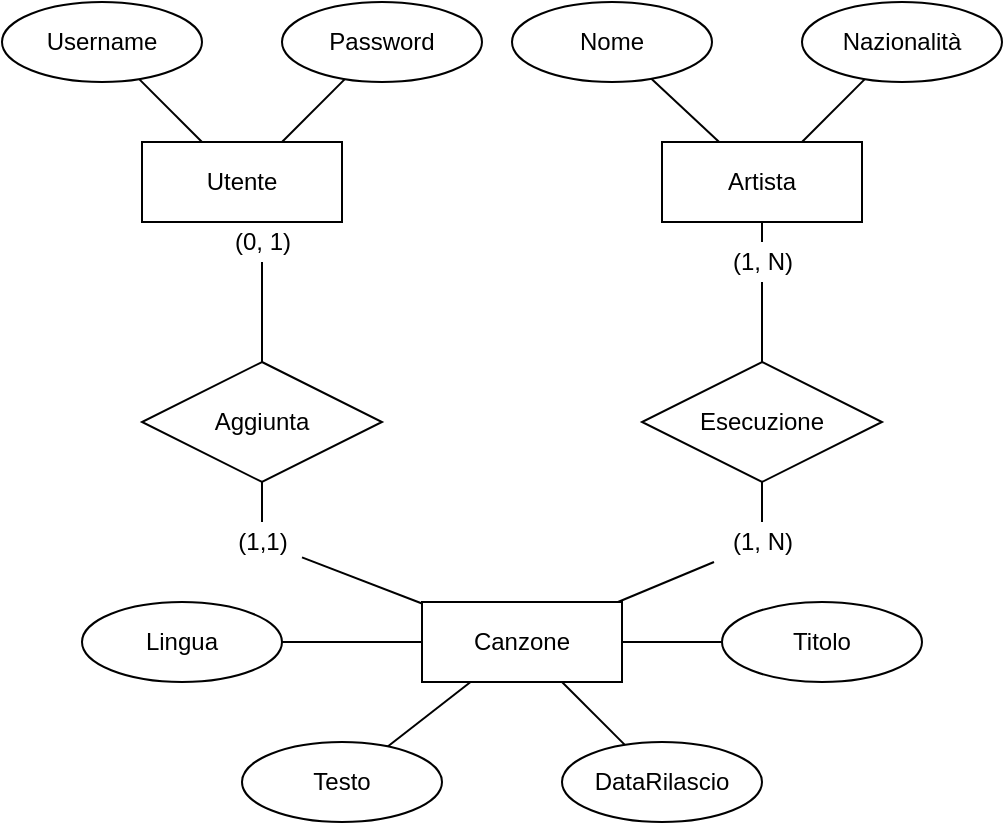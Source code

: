 <mxfile version="17.4.2" type="device"><diagram id="kP5W3PYRAS5dlOopuMOz" name="Pagina-1"><mxGraphModel dx="1427" dy="732" grid="1" gridSize="10" guides="1" tooltips="1" connect="1" arrows="1" fold="1" page="1" pageScale="1" pageWidth="827" pageHeight="1169" math="0" shadow="0"><root><mxCell id="0"/><mxCell id="1" parent="0"/><mxCell id="NGjL52JuKw-wuQ3znWPY-1" value="Esecuzione" style="shape=rhombus;perimeter=rhombusPerimeter;whiteSpace=wrap;html=1;align=center;" parent="1" vertex="1"><mxGeometry x="390" y="240" width="120" height="60" as="geometry"/></mxCell><mxCell id="NGjL52JuKw-wuQ3znWPY-2" value="Utente" style="whiteSpace=wrap;html=1;align=center;" parent="1" vertex="1"><mxGeometry x="140" y="130" width="100" height="40" as="geometry"/></mxCell><mxCell id="NGjL52JuKw-wuQ3znWPY-3" value="Username" style="ellipse;whiteSpace=wrap;html=1;align=center;" parent="1" vertex="1"><mxGeometry x="70" y="60" width="100" height="40" as="geometry"/></mxCell><mxCell id="NGjL52JuKw-wuQ3znWPY-6" value="" style="endArrow=none;html=1;rounded=0;" parent="1" source="NGjL52JuKw-wuQ3znWPY-2" target="NGjL52JuKw-wuQ3znWPY-3" edge="1"><mxGeometry relative="1" as="geometry"><mxPoint x="220" y="170" as="sourcePoint"/><mxPoint x="490" y="250" as="targetPoint"/></mxGeometry></mxCell><mxCell id="NGjL52JuKw-wuQ3znWPY-8" value="Password" style="ellipse;whiteSpace=wrap;html=1;align=center;" parent="1" vertex="1"><mxGeometry x="210" y="60" width="100" height="40" as="geometry"/></mxCell><mxCell id="NGjL52JuKw-wuQ3znWPY-9" value="" style="endArrow=none;html=1;rounded=0;" parent="1" source="NGjL52JuKw-wuQ3znWPY-2" target="NGjL52JuKw-wuQ3znWPY-8" edge="1"><mxGeometry relative="1" as="geometry"><mxPoint x="326.667" y="100" as="sourcePoint"/><mxPoint x="660" y="230" as="targetPoint"/></mxGeometry></mxCell><mxCell id="NGjL52JuKw-wuQ3znWPY-10" value="Artista" style="whiteSpace=wrap;html=1;align=center;" parent="1" vertex="1"><mxGeometry x="400" y="130" width="100" height="40" as="geometry"/></mxCell><mxCell id="NGjL52JuKw-wuQ3znWPY-11" value="Canzone" style="whiteSpace=wrap;html=1;align=center;" parent="1" vertex="1"><mxGeometry x="280" y="360" width="100" height="40" as="geometry"/></mxCell><mxCell id="NGjL52JuKw-wuQ3znWPY-12" value="Titolo" style="ellipse;whiteSpace=wrap;html=1;align=center;" parent="1" vertex="1"><mxGeometry x="430" y="360" width="100" height="40" as="geometry"/></mxCell><mxCell id="NGjL52JuKw-wuQ3znWPY-13" value="" style="endArrow=none;html=1;rounded=0;" parent="1" source="NGjL52JuKw-wuQ3znWPY-11" target="NGjL52JuKw-wuQ3znWPY-12" edge="1"><mxGeometry relative="1" as="geometry"><mxPoint x="410" y="480" as="sourcePoint"/><mxPoint x="890" y="570" as="targetPoint"/></mxGeometry></mxCell><mxCell id="NGjL52JuKw-wuQ3znWPY-14" value="DataRilascio" style="ellipse;whiteSpace=wrap;html=1;align=center;" parent="1" vertex="1"><mxGeometry x="350" y="430" width="100" height="40" as="geometry"/></mxCell><mxCell id="NGjL52JuKw-wuQ3znWPY-15" value="" style="endArrow=none;html=1;rounded=0;" parent="1" source="NGjL52JuKw-wuQ3znWPY-11" target="NGjL52JuKw-wuQ3znWPY-14" edge="1"><mxGeometry relative="1" as="geometry"><mxPoint x="290" y="480" as="sourcePoint"/><mxPoint x="750" y="590" as="targetPoint"/></mxGeometry></mxCell><mxCell id="NGjL52JuKw-wuQ3znWPY-16" value="Testo" style="ellipse;whiteSpace=wrap;html=1;align=center;" parent="1" vertex="1"><mxGeometry x="190" y="430" width="100" height="40" as="geometry"/></mxCell><mxCell id="NGjL52JuKw-wuQ3znWPY-17" value="" style="endArrow=none;html=1;rounded=0;" parent="1" source="NGjL52JuKw-wuQ3znWPY-11" target="NGjL52JuKw-wuQ3znWPY-16" edge="1"><mxGeometry relative="1" as="geometry"><mxPoint x="144" y="460" as="sourcePoint"/><mxPoint x="604" y="570" as="targetPoint"/></mxGeometry></mxCell><mxCell id="NGjL52JuKw-wuQ3znWPY-18" value="" style="endArrow=none;html=1;rounded=0;startArrow=none;" parent="1" source="NGjL52JuKw-wuQ3znWPY-20" target="NGjL52JuKw-wuQ3znWPY-1" edge="1"><mxGeometry relative="1" as="geometry"><mxPoint x="410" y="200" as="sourcePoint"/><mxPoint x="270" y="200" as="targetPoint"/></mxGeometry></mxCell><mxCell id="NGjL52JuKw-wuQ3znWPY-19" value="" style="endArrow=none;html=1;rounded=0;startArrow=none;" parent="1" source="NGjL52JuKw-wuQ3znWPY-21" target="NGjL52JuKw-wuQ3znWPY-1" edge="1"><mxGeometry relative="1" as="geometry"><mxPoint x="260" y="-60" as="sourcePoint"/><mxPoint x="120" y="-60" as="targetPoint"/></mxGeometry></mxCell><mxCell id="NGjL52JuKw-wuQ3znWPY-22" value="Nome" style="ellipse;whiteSpace=wrap;html=1;align=center;" parent="1" vertex="1"><mxGeometry x="325" y="60" width="100" height="40" as="geometry"/></mxCell><mxCell id="NGjL52JuKw-wuQ3znWPY-23" value="" style="endArrow=none;html=1;rounded=0;" parent="1" source="NGjL52JuKw-wuQ3znWPY-10" target="NGjL52JuKw-wuQ3znWPY-22" edge="1"><mxGeometry relative="1" as="geometry"><mxPoint x="461.818" y="170" as="sourcePoint"/><mxPoint x="754" y="200" as="targetPoint"/></mxGeometry></mxCell><mxCell id="NGjL52JuKw-wuQ3znWPY-24" value="Nazionalità" style="ellipse;whiteSpace=wrap;html=1;align=center;" parent="1" vertex="1"><mxGeometry x="470.0" y="60" width="100" height="40" as="geometry"/></mxCell><mxCell id="NGjL52JuKw-wuQ3znWPY-25" value="" style="endArrow=none;html=1;rounded=0;" parent="1" source="NGjL52JuKw-wuQ3znWPY-10" target="NGjL52JuKw-wuQ3znWPY-24" edge="1"><mxGeometry relative="1" as="geometry"><mxPoint x="439.997" y="50" as="sourcePoint"/><mxPoint x="937.97" y="100" as="targetPoint"/></mxGeometry></mxCell><mxCell id="NGjL52JuKw-wuQ3znWPY-26" value="Lingua" style="ellipse;whiteSpace=wrap;html=1;align=center;" parent="1" vertex="1"><mxGeometry x="110" y="360" width="100" height="40" as="geometry"/></mxCell><mxCell id="NGjL52JuKw-wuQ3znWPY-27" value="" style="endArrow=none;html=1;rounded=0;" parent="1" source="NGjL52JuKw-wuQ3znWPY-11" target="NGjL52JuKw-wuQ3znWPY-26" edge="1"><mxGeometry relative="1" as="geometry"><mxPoint x="160" y="320" as="sourcePoint"/><mxPoint x="404" y="440" as="targetPoint"/></mxGeometry></mxCell><mxCell id="NGjL52JuKw-wuQ3znWPY-28" value="Aggiunta" style="shape=rhombus;perimeter=rhombusPerimeter;whiteSpace=wrap;html=1;align=center;" parent="1" vertex="1"><mxGeometry x="140" y="240" width="120" height="60" as="geometry"/></mxCell><mxCell id="NGjL52JuKw-wuQ3znWPY-29" value="" style="endArrow=none;html=1;rounded=0;startArrow=none;" parent="1" source="NGjL52JuKw-wuQ3znWPY-31" target="NGjL52JuKw-wuQ3znWPY-28" edge="1"><mxGeometry relative="1" as="geometry"><mxPoint x="450" y="170" as="sourcePoint"/><mxPoint x="450" y="250" as="targetPoint"/></mxGeometry></mxCell><mxCell id="NGjL52JuKw-wuQ3znWPY-30" value="" style="endArrow=none;html=1;rounded=0;startArrow=none;" parent="1" source="NGjL52JuKw-wuQ3znWPY-32" target="NGjL52JuKw-wuQ3znWPY-11" edge="1"><mxGeometry relative="1" as="geometry"><mxPoint x="76.923" y="170" as="sourcePoint"/><mxPoint x="152.162" y="258.919" as="targetPoint"/></mxGeometry></mxCell><mxCell id="NGjL52JuKw-wuQ3znWPY-32" value="(1,1)" style="text;html=1;align=center;verticalAlign=middle;resizable=0;points=[];autosize=1;strokeColor=none;fillColor=none;" parent="1" vertex="1"><mxGeometry x="180" y="320" width="40" height="20" as="geometry"/></mxCell><mxCell id="NGjL52JuKw-wuQ3znWPY-33" value="" style="endArrow=none;html=1;rounded=0;" parent="1" source="NGjL52JuKw-wuQ3znWPY-28" target="NGjL52JuKw-wuQ3znWPY-32" edge="1"><mxGeometry relative="1" as="geometry"><mxPoint x="292.667" y="258.667" as="sourcePoint"/><mxPoint x="415.714" y="360" as="targetPoint"/></mxGeometry></mxCell><mxCell id="NGjL52JuKw-wuQ3znWPY-31" value="(0, 1)" style="text;html=1;align=center;verticalAlign=middle;resizable=0;points=[];autosize=1;strokeColor=none;fillColor=none;" parent="1" vertex="1"><mxGeometry x="180" y="170" width="40" height="20" as="geometry"/></mxCell><mxCell id="NGjL52JuKw-wuQ3znWPY-34" value="" style="endArrow=none;html=1;rounded=0;" parent="1" source="NGjL52JuKw-wuQ3znWPY-2" target="NGjL52JuKw-wuQ3znWPY-31" edge="1"><mxGeometry relative="1" as="geometry"><mxPoint x="198" y="160" as="sourcePoint"/><mxPoint x="251.379" y="219.31" as="targetPoint"/></mxGeometry></mxCell><mxCell id="NGjL52JuKw-wuQ3znWPY-20" value="(1, N)" style="text;html=1;align=center;verticalAlign=middle;resizable=0;points=[];autosize=1;strokeColor=none;fillColor=none;" parent="1" vertex="1"><mxGeometry x="425" y="180" width="50" height="20" as="geometry"/></mxCell><mxCell id="NGjL52JuKw-wuQ3znWPY-35" value="" style="endArrow=none;html=1;rounded=0;" parent="1" source="NGjL52JuKw-wuQ3znWPY-10" target="NGjL52JuKw-wuQ3znWPY-20" edge="1"><mxGeometry relative="1" as="geometry"><mxPoint x="448.333" y="170" as="sourcePoint"/><mxPoint x="442.4" y="241.2" as="targetPoint"/></mxGeometry></mxCell><mxCell id="NGjL52JuKw-wuQ3znWPY-21" value="(1, N)" style="text;html=1;align=center;verticalAlign=middle;resizable=0;points=[];autosize=1;strokeColor=none;fillColor=none;" parent="1" vertex="1"><mxGeometry x="425" y="320" width="50" height="20" as="geometry"/></mxCell><mxCell id="NGjL52JuKw-wuQ3znWPY-36" value="" style="endArrow=none;html=1;rounded=0;" parent="1" source="NGjL52JuKw-wuQ3znWPY-11" target="NGjL52JuKw-wuQ3znWPY-21" edge="1"><mxGeometry relative="1" as="geometry"><mxPoint x="440" y="360" as="sourcePoint"/><mxPoint x="440" y="300" as="targetPoint"/></mxGeometry></mxCell></root></mxGraphModel></diagram></mxfile>